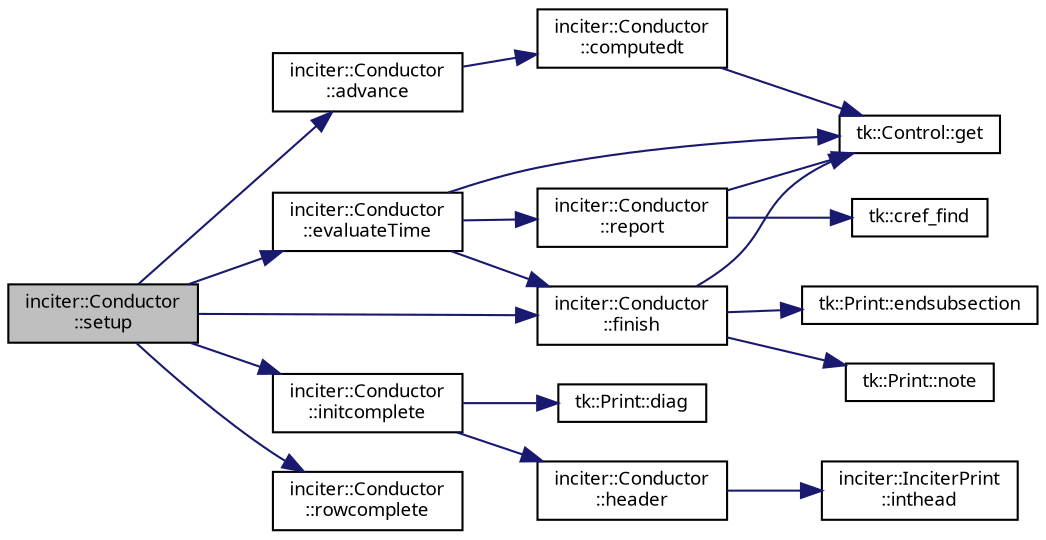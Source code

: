 digraph "inciter::Conductor::setup"
{
 // INTERACTIVE_SVG=YES
  bgcolor="transparent";
  edge [fontname="sans-serif",fontsize="9",labelfontname="sans-serif",labelfontsize="9"];
  node [fontname="sans-serif",fontsize="9",shape=record];
  rankdir="LR";
  Node1 [label="inciter::Conductor\l::setup",height=0.2,width=0.4,color="black", fillcolor="grey75", style="filled", fontcolor="black"];
  Node1 -> Node2 [color="midnightblue",fontsize="9",style="solid",fontname="sans-serif"];
  Node2 [label="inciter::Conductor\l::advance",height=0.2,width=0.4,color="black",URL="$classinciter_1_1_conductor.html#a255bad09cd250463a763140ac4845fa6",tooltip="Reduction target indicating that all ... "];
  Node2 -> Node3 [color="midnightblue",fontsize="9",style="solid",fontname="sans-serif"];
  Node3 [label="inciter::Conductor\l::computedt",height=0.2,width=0.4,color="black",URL="$classinciter_1_1_conductor.html#adefbb95af121b3fa2ef888663c87c9fe",tooltip="Compute size of next time step. "];
  Node3 -> Node4 [color="midnightblue",fontsize="9",style="solid",fontname="sans-serif"];
  Node4 [label="tk::Control::get",height=0.2,width=0.4,color="black",URL="$classtk_1_1_control.html#a85c14acef1b9de96946fcf2ab7c08721",tooltip="Const-ref accessor to single element at 1st level. "];
  Node1 -> Node5 [color="midnightblue",fontsize="9",style="solid",fontname="sans-serif"];
  Node5 [label="inciter::Conductor\l::evaluateTime",height=0.2,width=0.4,color="black",URL="$classinciter_1_1_conductor.html#a341b2352f6fdd33233fc5098cff3b1b7",tooltip="Reduction target indicating that all Performer chares have finished a time step and it is time to dec..."];
  Node5 -> Node6 [color="midnightblue",fontsize="9",style="solid",fontname="sans-serif"];
  Node6 [label="inciter::Conductor\l::finish",height=0.2,width=0.4,color="black",URL="$classinciter_1_1_conductor.html#abe1af6f7ade1774c6628450d50dad2f4",tooltip="Normal finish of time stepping. "];
  Node6 -> Node7 [color="midnightblue",fontsize="9",style="solid",fontname="sans-serif"];
  Node7 [label="tk::Print::endsubsection",height=0.2,width=0.4,color="black",URL="$classtk_1_1_print.html#ae4b58bc31ef42dbee41b47f2209ace96"];
  Node6 -> Node4 [color="midnightblue",fontsize="9",style="solid",fontname="sans-serif"];
  Node6 -> Node8 [color="midnightblue",fontsize="9",style="solid",fontname="sans-serif"];
  Node8 [label="tk::Print::note",height=0.2,width=0.4,color="black",URL="$classtk_1_1_print.html#aa578953fd848dccef867253eb0955a26"];
  Node5 -> Node4 [color="midnightblue",fontsize="9",style="solid",fontname="sans-serif"];
  Node5 -> Node9 [color="midnightblue",fontsize="9",style="solid",fontname="sans-serif"];
  Node9 [label="inciter::Conductor\l::report",height=0.2,width=0.4,color="black",URL="$classinciter_1_1_conductor.html#a6cdd17e01699eb396b01adafe9fff558",tooltip="Print out one-liner report on time step. "];
  Node9 -> Node10 [color="midnightblue",fontsize="9",style="solid",fontname="sans-serif"];
  Node10 [label="tk::cref_find",height=0.2,width=0.4,color="black",URL="$namespacetk.html#a2e002561a68875b091a264eb2a1e5f6c"];
  Node9 -> Node4 [color="midnightblue",fontsize="9",style="solid",fontname="sans-serif"];
  Node1 -> Node6 [color="midnightblue",fontsize="9",style="solid",fontname="sans-serif"];
  Node1 -> Node11 [color="midnightblue",fontsize="9",style="solid",fontname="sans-serif"];
  Node11 [label="inciter::Conductor\l::initcomplete",height=0.2,width=0.4,color="black",URL="$classinciter_1_1_conductor.html#a01e02eff704f82d9c79603a935152d97",tooltip="Reduction target indicating that all Performer chares have finished their initialization step..."];
  Node11 -> Node12 [color="midnightblue",fontsize="9",style="solid",fontname="sans-serif"];
  Node12 [label="tk::Print::diag",height=0.2,width=0.4,color="black",URL="$classtk_1_1_print.html#a108d4fd40ceabdfb3d0b549810ad7f08"];
  Node11 -> Node13 [color="midnightblue",fontsize="9",style="solid",fontname="sans-serif"];
  Node13 [label="inciter::Conductor\l::header",height=0.2,width=0.4,color="black",URL="$classinciter_1_1_conductor.html#a4f6c5a2ceed079fdb171145102009333",tooltip="Print out time integration header. "];
  Node13 -> Node14 [color="midnightblue",fontsize="9",style="solid",fontname="sans-serif"];
  Node14 [label="inciter::InciterPrint\l::inthead",height=0.2,width=0.4,color="black",URL="$classinciter_1_1_inciter_print.html#a7eb4af2cd8aba707d0663dc8bcbf5c16",tooltip="Print time integration header. "];
  Node1 -> Node15 [color="midnightblue",fontsize="9",style="solid",fontname="sans-serif"];
  Node15 [label="inciter::Conductor\l::rowcomplete",height=0.2,width=0.4,color="black",URL="$classinciter_1_1_conductor.html#a7d382b17b7188d5f8d074f9e10dbf990",tooltip="Reduction target indicating that all linear system merger branches have done their part of storing an..."];
}
